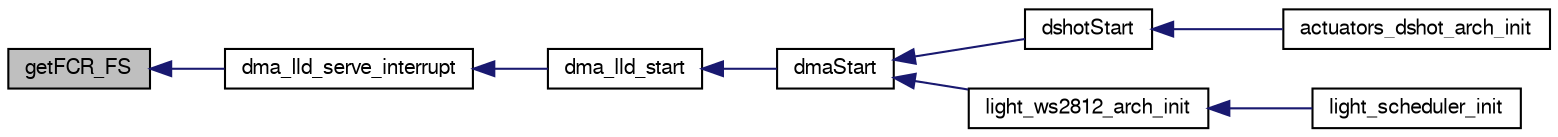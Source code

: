 digraph "getFCR_FS"
{
  edge [fontname="FreeSans",fontsize="10",labelfontname="FreeSans",labelfontsize="10"];
  node [fontname="FreeSans",fontsize="10",shape=record];
  rankdir="LR";
  Node1 [label="getFCR_FS",height=0.2,width=0.4,color="black", fillcolor="grey75", style="filled", fontcolor="black"];
  Node1 -> Node2 [dir="back",color="midnightblue",fontsize="10",style="solid",fontname="FreeSans"];
  Node2 [label="dma_lld_serve_interrupt",height=0.2,width=0.4,color="black", fillcolor="white", style="filled",URL="$hal__stm32__dma_8c.html#af19ab796ea3d6054e7401cfaf0bfeefe",tooltip="DMA ISR service routine. "];
  Node2 -> Node3 [dir="back",color="midnightblue",fontsize="10",style="solid",fontname="FreeSans"];
  Node3 [label="dma_lld_start",height=0.2,width=0.4,color="black", fillcolor="white", style="filled",URL="$hal__stm32__dma_8h.html#a991ade7a6254eabbe74489fa7c8f366a",tooltip="Configures and activates the DMA peripheral. "];
  Node3 -> Node4 [dir="back",color="midnightblue",fontsize="10",style="solid",fontname="FreeSans"];
  Node4 [label="dmaStart",height=0.2,width=0.4,color="black", fillcolor="white", style="filled",URL="$hal__stm32__dma_8h.html#ad255236c42982a3368342bbfeee0c783",tooltip="Configures and activates the DMA peripheral. "];
  Node4 -> Node5 [dir="back",color="midnightblue",fontsize="10",style="solid",fontname="FreeSans"];
  Node5 [label="dshotStart",height=0.2,width=0.4,color="black", fillcolor="white", style="filled",URL="$esc__dshot_8h.html#a016263bbfd016452191cd9e4e345b1dc",tooltip="Configures and activates the DSHOT peripheral. "];
  Node5 -> Node6 [dir="back",color="midnightblue",fontsize="10",style="solid",fontname="FreeSans"];
  Node6 [label="actuators_dshot_arch_init",height=0.2,width=0.4,color="black", fillcolor="white", style="filled",URL="$modules_2actuators_2actuators__dshot_8h.html#a1d673a4808cd523c8c47d82ef0c56f29",tooltip="Arch dependent init. "];
  Node4 -> Node7 [dir="back",color="midnightblue",fontsize="10",style="solid",fontname="FreeSans"];
  Node7 [label="light_ws2812_arch_init",height=0.2,width=0.4,color="black", fillcolor="white", style="filled",URL="$light__ws2812__arch_8h.html#a77c4ae9d967234a1c215b097f18241c8"];
  Node7 -> Node8 [dir="back",color="midnightblue",fontsize="10",style="solid",fontname="FreeSans"];
  Node8 [label="light_scheduler_init",height=0.2,width=0.4,color="black", fillcolor="white", style="filled",URL="$light__scheduler_8h.html#a8306780e037cc4384e8a0a33da77bf8b"];
}

